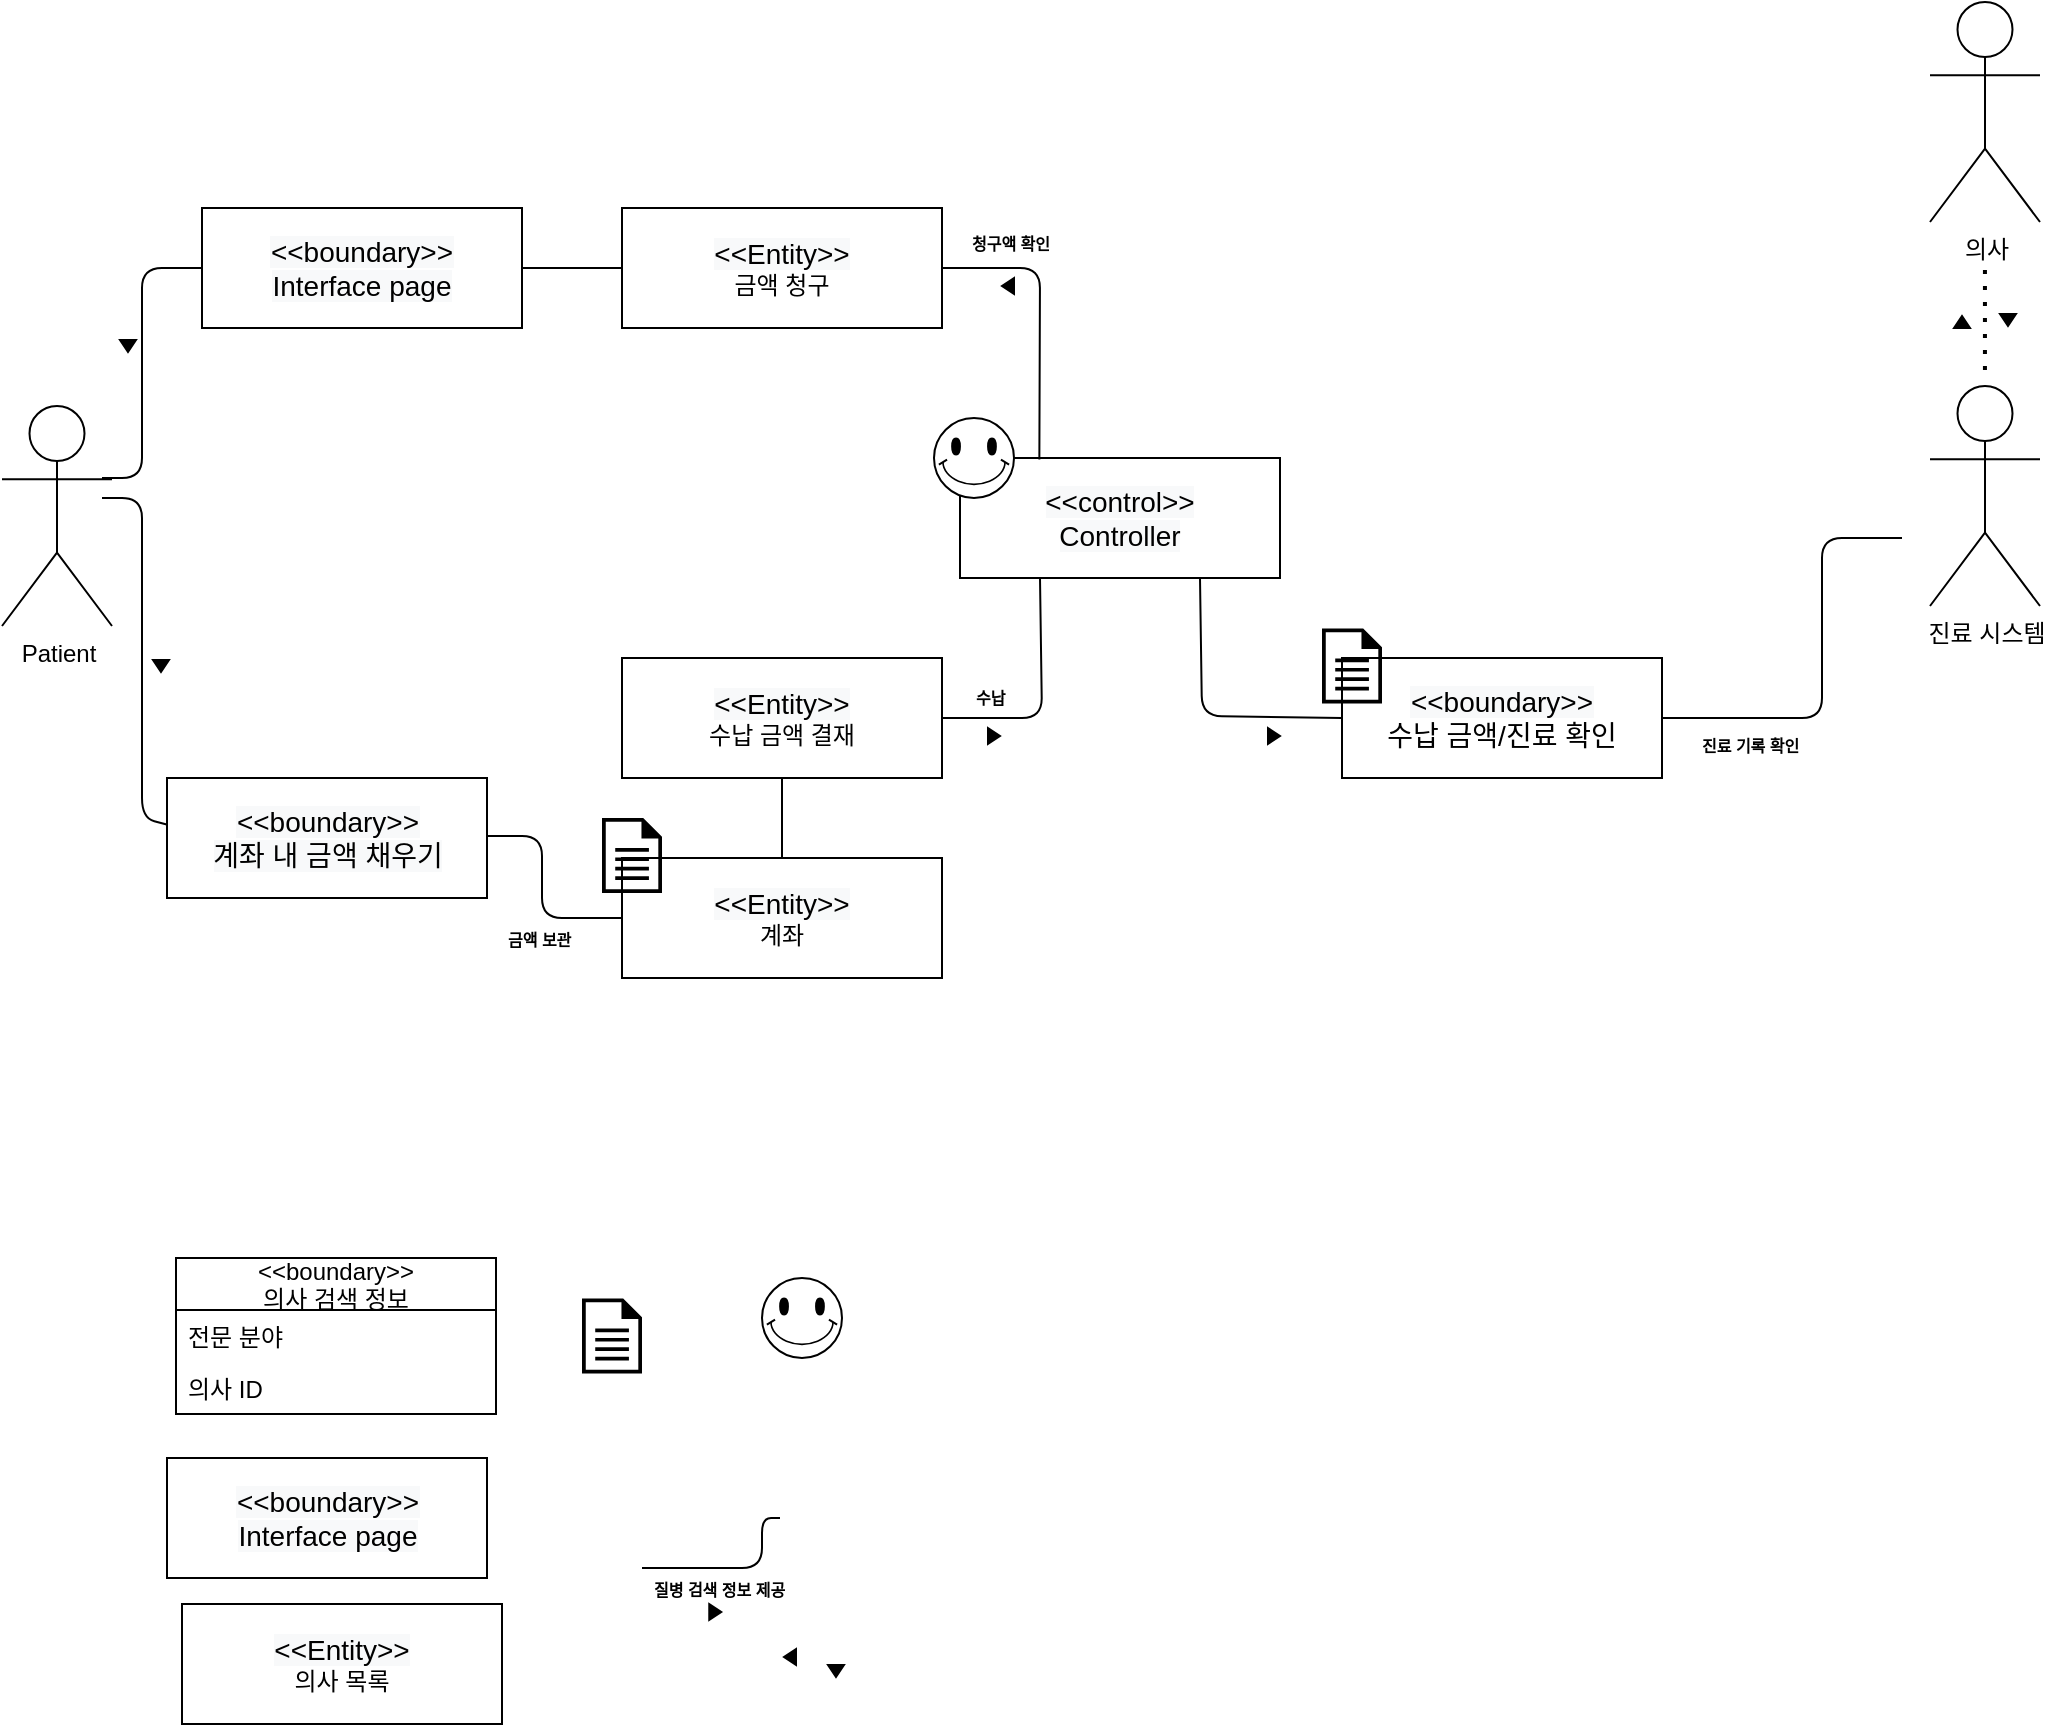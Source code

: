 <mxfile version="14.6.6" type="github">
  <diagram id="Nm7-c_R2Jto_HjvgW0n3" name="Page-1">
    <mxGraphModel dx="1319" dy="531" grid="1" gridSize="10" guides="1" tooltips="1" connect="1" arrows="1" fold="1" page="1" pageScale="1" pageWidth="827" pageHeight="1169" math="0" shadow="0">
      <root>
        <mxCell id="0" />
        <mxCell id="1" parent="0" />
        <mxCell id="Bs3N0DRWU6zoNiTPj7jI-5" value="의사" style="shape=umlActor;verticalLabelPosition=bottom;verticalAlign=top;html=1;outlineConnect=0;" parent="1" vertex="1">
          <mxGeometry x="464" y="12" width="55" height="110" as="geometry" />
        </mxCell>
        <mxCell id="Bs3N0DRWU6zoNiTPj7jI-8" value="진료 시스템" style="shape=umlActor;verticalLabelPosition=bottom;verticalAlign=top;html=1;outlineConnect=0;" parent="1" vertex="1">
          <mxGeometry x="464" y="204" width="55" height="110" as="geometry" />
        </mxCell>
        <mxCell id="EXdC40T1VhCXhn1chX8P-3" value="&#xa;&#xa;&lt;span style=&quot;color: rgb(0, 0, 0); font-family: helvetica; font-size: 14px; font-style: normal; font-weight: 400; letter-spacing: normal; text-align: center; text-indent: 0px; text-transform: none; word-spacing: 0px; background-color: rgb(248, 249, 250); display: inline; float: none;&quot;&gt;&amp;lt;&amp;lt;control&amp;gt;&amp;gt;&lt;/span&gt;&lt;br style=&quot;padding: 0px; margin: 0px; color: rgb(0, 0, 0); font-family: helvetica; font-size: 14px; font-style: normal; font-weight: 400; letter-spacing: normal; text-align: center; text-indent: 0px; text-transform: none; word-spacing: 0px; background-color: rgb(248, 249, 250);&quot;&gt;&lt;span style=&quot;color: rgb(0, 0, 0); font-family: helvetica; font-size: 14px; font-style: normal; font-weight: 400; letter-spacing: normal; text-align: center; text-indent: 0px; text-transform: none; word-spacing: 0px; background-color: rgb(248, 249, 250); display: inline; float: none;&quot;&gt;Controller&lt;/span&gt;&#xa;&#xa;" style="rounded=0;whiteSpace=wrap;html=1;" parent="1" vertex="1">
          <mxGeometry x="-21" y="240" width="160" height="60" as="geometry" />
        </mxCell>
        <mxCell id="-Jvx2exfWqLnwWXXHpkM-1" value="&lt;span style=&quot;color: rgb(0 , 0 , 0) ; font-family: &amp;#34;helvetica&amp;#34; ; font-size: 14px ; font-style: normal ; font-weight: 400 ; letter-spacing: normal ; text-align: center ; text-indent: 0px ; text-transform: none ; word-spacing: 0px ; background-color: rgb(248 , 249 , 250) ; display: inline ; float: none&quot;&gt;&amp;lt;&amp;lt;boundary&amp;gt;&amp;gt;&lt;/span&gt;&lt;br style=&quot;padding: 0px ; margin: 0px ; color: rgb(0 , 0 , 0) ; font-family: &amp;#34;helvetica&amp;#34; ; font-size: 14px ; font-style: normal ; font-weight: 400 ; letter-spacing: normal ; text-align: center ; text-indent: 0px ; text-transform: none ; word-spacing: 0px ; background-color: rgb(248 , 249 , 250)&quot;&gt;&lt;span style=&quot;color: rgb(0 , 0 , 0) ; font-family: &amp;#34;helvetica&amp;#34; ; font-size: 14px ; font-style: normal ; font-weight: 400 ; letter-spacing: normal ; text-align: center ; text-indent: 0px ; text-transform: none ; word-spacing: 0px ; background-color: rgb(248 , 249 , 250) ; display: inline ; float: none&quot;&gt;Interface page&lt;/span&gt;" style="rounded=0;whiteSpace=wrap;html=1;" vertex="1" parent="1">
          <mxGeometry x="-417.5" y="740" width="160" height="60" as="geometry" />
        </mxCell>
        <mxCell id="-Jvx2exfWqLnwWXXHpkM-2" value="" style="endArrow=none;html=1;exitX=1;exitY=0.5;exitDx=0;exitDy=0;entryX=0;entryY=0.75;entryDx=0;entryDy=0;" edge="1" parent="1">
          <mxGeometry width="50" height="50" relative="1" as="geometry">
            <mxPoint x="-180" y="795" as="sourcePoint" />
            <mxPoint x="-111" y="770" as="targetPoint" />
            <Array as="points">
              <mxPoint x="-120" y="795" />
              <mxPoint x="-120" y="770" />
            </Array>
          </mxGeometry>
        </mxCell>
        <mxCell id="-Jvx2exfWqLnwWXXHpkM-3" value="질병 검색 정보 제공" style="text;strokeColor=none;fillColor=none;align=left;verticalAlign=top;spacingLeft=4;spacingRight=4;overflow=hidden;rotatable=0;points=[[0,0.5],[1,0.5]];portConstraint=eastwest;fontSize=8;fontStyle=1" vertex="1" parent="1">
          <mxGeometry x="-180" y="795" width="80" height="20" as="geometry" />
        </mxCell>
        <mxCell id="-Jvx2exfWqLnwWXXHpkM-4" value="" style="triangle;whiteSpace=wrap;html=1;fontSize=8;strokeColor=#000000;fillColor=#000000;" vertex="1" parent="1">
          <mxGeometry x="-146.37" y="813" width="6" height="8" as="geometry" />
        </mxCell>
        <mxCell id="-Jvx2exfWqLnwWXXHpkM-5" value="&lt;&lt;boundary&gt;&gt;&#xa;의사 검색 정보" style="swimlane;fontStyle=0;childLayout=stackLayout;horizontal=1;startSize=26;fillColor=none;horizontalStack=0;resizeParent=1;resizeParentMax=0;resizeLast=0;collapsible=1;marginBottom=0;" vertex="1" parent="1">
          <mxGeometry x="-413" y="640" width="160" height="78" as="geometry" />
        </mxCell>
        <mxCell id="-Jvx2exfWqLnwWXXHpkM-6" value="전문 분야" style="text;strokeColor=none;fillColor=none;align=left;verticalAlign=top;spacingLeft=4;spacingRight=4;overflow=hidden;rotatable=0;points=[[0,0.5],[1,0.5]];portConstraint=eastwest;" vertex="1" parent="-Jvx2exfWqLnwWXXHpkM-5">
          <mxGeometry y="26" width="160" height="26" as="geometry" />
        </mxCell>
        <mxCell id="-Jvx2exfWqLnwWXXHpkM-7" value="의사 ID" style="text;strokeColor=none;fillColor=none;align=left;verticalAlign=top;spacingLeft=4;spacingRight=4;overflow=hidden;rotatable=0;points=[[0,0.5],[1,0.5]];portConstraint=eastwest;" vertex="1" parent="-Jvx2exfWqLnwWXXHpkM-5">
          <mxGeometry y="52" width="160" height="26" as="geometry" />
        </mxCell>
        <mxCell id="-Jvx2exfWqLnwWXXHpkM-8" value="" style="aspect=fixed;pointerEvents=1;shadow=0;dashed=0;html=1;strokeColor=none;labelPosition=center;verticalLabelPosition=bottom;verticalAlign=top;align=center;fillColor=#000000;shape=mxgraph.mscae.enterprise.document" vertex="1" parent="1">
          <mxGeometry x="-210" y="660.25" width="30" height="37.5" as="geometry" />
        </mxCell>
        <mxCell id="-Jvx2exfWqLnwWXXHpkM-9" value="" style="verticalLabelPosition=bottom;verticalAlign=top;html=1;shape=mxgraph.basic.smiley" vertex="1" parent="1">
          <mxGeometry x="-120" y="650" width="40" height="40" as="geometry" />
        </mxCell>
        <mxCell id="-Jvx2exfWqLnwWXXHpkM-10" value="&lt;span style=&quot;color: rgb(0 , 0 , 0) ; font-family: &amp;#34;helvetica&amp;#34; ; font-size: 14px ; font-style: normal ; font-weight: 400 ; letter-spacing: normal ; text-align: center ; text-indent: 0px ; text-transform: none ; word-spacing: 0px ; background-color: rgb(248 , 249 , 250) ; display: inline ; float: none&quot;&gt;&amp;lt;&amp;lt;Entity&amp;gt;&amp;gt;&lt;br&gt;&lt;/span&gt;의사 목록" style="rounded=0;whiteSpace=wrap;html=1;" vertex="1" parent="1">
          <mxGeometry x="-410" y="813" width="160" height="60" as="geometry" />
        </mxCell>
        <mxCell id="-Jvx2exfWqLnwWXXHpkM-13" value="" style="triangle;whiteSpace=wrap;html=1;fontSize=8;strokeColor=#000000;fillColor=#000000;rotation=90;" vertex="1" parent="1">
          <mxGeometry x="-86" y="842.5" width="6" height="8" as="geometry" />
        </mxCell>
        <mxCell id="-Jvx2exfWqLnwWXXHpkM-14" value="" style="triangle;whiteSpace=wrap;html=1;fontSize=8;strokeColor=#000000;fillColor=#000000;rotation=-180;" vertex="1" parent="1">
          <mxGeometry x="-109" y="835.5" width="6" height="8" as="geometry" />
        </mxCell>
        <mxCell id="-Jvx2exfWqLnwWXXHpkM-16" value="&lt;span style=&quot;color: rgb(0 , 0 , 0) ; font-family: &amp;#34;helvetica&amp;#34; ; font-size: 14px ; font-style: normal ; font-weight: 400 ; letter-spacing: normal ; text-align: center ; text-indent: 0px ; text-transform: none ; word-spacing: 0px ; background-color: rgb(248 , 249 , 250) ; display: inline ; float: none&quot;&gt;&amp;lt;&amp;lt;Entity&amp;gt;&amp;gt;&lt;br&gt;&lt;/span&gt;금액 청구" style="rounded=0;whiteSpace=wrap;html=1;" vertex="1" parent="1">
          <mxGeometry x="-190" y="115" width="160" height="60" as="geometry" />
        </mxCell>
        <mxCell id="-Jvx2exfWqLnwWXXHpkM-17" value="" style="endArrow=none;html=1;exitX=1;exitY=0.5;exitDx=0;exitDy=0;entryX=0.248;entryY=0.013;entryDx=0;entryDy=0;entryPerimeter=0;" edge="1" parent="1" source="-Jvx2exfWqLnwWXXHpkM-16" target="EXdC40T1VhCXhn1chX8P-3">
          <mxGeometry width="50" height="50" relative="1" as="geometry">
            <mxPoint x="-30" y="490" as="sourcePoint" />
            <mxPoint x="20" y="440" as="targetPoint" />
            <Array as="points">
              <mxPoint x="19" y="145" />
            </Array>
          </mxGeometry>
        </mxCell>
        <mxCell id="-Jvx2exfWqLnwWXXHpkM-18" value="" style="triangle;whiteSpace=wrap;html=1;fontSize=8;strokeColor=#000000;fillColor=#000000;rotation=-180;" vertex="1" parent="1">
          <mxGeometry y="150" width="6" height="8" as="geometry" />
        </mxCell>
        <mxCell id="-Jvx2exfWqLnwWXXHpkM-19" value="&lt;span style=&quot;color: rgb(0 , 0 , 0) ; font-family: &amp;#34;helvetica&amp;#34; ; font-size: 14px ; font-style: normal ; font-weight: 400 ; letter-spacing: normal ; text-align: center ; text-indent: 0px ; text-transform: none ; word-spacing: 0px ; background-color: rgb(248 , 249 , 250) ; display: inline ; float: none&quot;&gt;&amp;lt;&amp;lt;Entity&amp;gt;&amp;gt;&lt;br&gt;&lt;/span&gt;수납 금액 결재" style="rounded=0;whiteSpace=wrap;html=1;" vertex="1" parent="1">
          <mxGeometry x="-190" y="340" width="160" height="60" as="geometry" />
        </mxCell>
        <mxCell id="-Jvx2exfWqLnwWXXHpkM-20" value="" style="endArrow=none;html=1;exitX=1;exitY=0.5;exitDx=0;exitDy=0;entryX=0.25;entryY=1;entryDx=0;entryDy=0;" edge="1" parent="1" source="-Jvx2exfWqLnwWXXHpkM-19" target="EXdC40T1VhCXhn1chX8P-3">
          <mxGeometry width="50" height="50" relative="1" as="geometry">
            <mxPoint x="-20" y="150" as="sourcePoint" />
            <mxPoint x="28.68" y="250.78" as="targetPoint" />
            <Array as="points">
              <mxPoint x="20" y="370" />
            </Array>
          </mxGeometry>
        </mxCell>
        <mxCell id="-Jvx2exfWqLnwWXXHpkM-21" value="" style="triangle;whiteSpace=wrap;html=1;fontSize=8;strokeColor=#000000;fillColor=#000000;" vertex="1" parent="1">
          <mxGeometry x="-7" y="375" width="6" height="8" as="geometry" />
        </mxCell>
        <mxCell id="-Jvx2exfWqLnwWXXHpkM-22" value="수납" style="text;strokeColor=none;fillColor=none;align=left;verticalAlign=top;spacingLeft=4;spacingRight=4;overflow=hidden;rotatable=0;points=[[0,0.5],[1,0.5]];portConstraint=eastwest;fontSize=8;fontStyle=1" vertex="1" parent="1">
          <mxGeometry x="-19" y="349" width="31" height="20" as="geometry" />
        </mxCell>
        <mxCell id="-Jvx2exfWqLnwWXXHpkM-23" value="청구액 확인" style="text;strokeColor=none;fillColor=none;align=left;verticalAlign=top;spacingLeft=4;spacingRight=4;overflow=hidden;rotatable=0;points=[[0,0.5],[1,0.5]];portConstraint=eastwest;fontSize=8;fontStyle=1" vertex="1" parent="1">
          <mxGeometry x="-21" y="122" width="53" height="20" as="geometry" />
        </mxCell>
        <mxCell id="-Jvx2exfWqLnwWXXHpkM-24" value="&lt;span style=&quot;color: rgb(0 , 0 , 0) ; font-family: &amp;#34;helvetica&amp;#34; ; font-size: 14px ; font-style: normal ; font-weight: 400 ; letter-spacing: normal ; text-align: center ; text-indent: 0px ; text-transform: none ; word-spacing: 0px ; background-color: rgb(248 , 249 , 250) ; display: inline ; float: none&quot;&gt;&amp;lt;&amp;lt;boundary&amp;gt;&amp;gt;&lt;/span&gt;&lt;br style=&quot;padding: 0px ; margin: 0px ; color: rgb(0 , 0 , 0) ; font-family: &amp;#34;helvetica&amp;#34; ; font-size: 14px ; font-style: normal ; font-weight: 400 ; letter-spacing: normal ; text-align: center ; text-indent: 0px ; text-transform: none ; word-spacing: 0px ; background-color: rgb(248 , 249 , 250)&quot;&gt;&lt;span style=&quot;color: rgb(0 , 0 , 0) ; font-family: &amp;#34;helvetica&amp;#34; ; font-size: 14px ; font-style: normal ; font-weight: 400 ; letter-spacing: normal ; text-align: center ; text-indent: 0px ; text-transform: none ; word-spacing: 0px ; background-color: rgb(248 , 249 , 250) ; display: inline ; float: none&quot;&gt;Interface page&lt;/span&gt;" style="rounded=0;whiteSpace=wrap;html=1;" vertex="1" parent="1">
          <mxGeometry x="-400" y="115" width="160" height="60" as="geometry" />
        </mxCell>
        <mxCell id="-Jvx2exfWqLnwWXXHpkM-25" value="" style="endArrow=none;html=1;exitX=1;exitY=0.5;exitDx=0;exitDy=0;entryX=0;entryY=0.5;entryDx=0;entryDy=0;" edge="1" parent="1" source="-Jvx2exfWqLnwWXXHpkM-24" target="-Jvx2exfWqLnwWXXHpkM-16">
          <mxGeometry width="50" height="50" relative="1" as="geometry">
            <mxPoint x="-20" y="155" as="sourcePoint" />
            <mxPoint x="-190" y="145" as="targetPoint" />
            <Array as="points" />
          </mxGeometry>
        </mxCell>
        <mxCell id="-Jvx2exfWqLnwWXXHpkM-26" value="" style="endArrow=none;html=1;entryX=0;entryY=0.5;entryDx=0;entryDy=0;" edge="1" parent="1" target="-Jvx2exfWqLnwWXXHpkM-24">
          <mxGeometry width="50" height="50" relative="1" as="geometry">
            <mxPoint x="-450" y="250" as="sourcePoint" />
            <mxPoint x="-100" y="240" as="targetPoint" />
            <Array as="points">
              <mxPoint x="-430" y="250" />
              <mxPoint x="-430" y="145" />
            </Array>
          </mxGeometry>
        </mxCell>
        <mxCell id="-Jvx2exfWqLnwWXXHpkM-27" value="" style="endArrow=none;html=1;entryX=0.75;entryY=1;entryDx=0;entryDy=0;exitX=0;exitY=0.5;exitDx=0;exitDy=0;" edge="1" parent="1" source="-Jvx2exfWqLnwWXXHpkM-28" target="EXdC40T1VhCXhn1chX8P-3">
          <mxGeometry width="50" height="50" relative="1" as="geometry">
            <mxPoint x="250" y="369" as="sourcePoint" />
            <mxPoint x="99" y="310" as="targetPoint" />
            <Array as="points">
              <mxPoint x="100" y="369" />
            </Array>
          </mxGeometry>
        </mxCell>
        <mxCell id="-Jvx2exfWqLnwWXXHpkM-28" value="&lt;span style=&quot;color: rgb(0 , 0 , 0) ; font-family: &amp;#34;helvetica&amp;#34; ; font-size: 14px ; font-style: normal ; font-weight: 400 ; letter-spacing: normal ; text-align: center ; text-indent: 0px ; text-transform: none ; word-spacing: 0px ; background-color: rgb(248 , 249 , 250) ; display: inline ; float: none&quot;&gt;&amp;lt;&amp;lt;boundary&amp;gt;&amp;gt;&lt;/span&gt;&lt;br style=&quot;padding: 0px ; margin: 0px ; color: rgb(0 , 0 , 0) ; font-family: &amp;#34;helvetica&amp;#34; ; font-size: 14px ; font-style: normal ; font-weight: 400 ; letter-spacing: normal ; text-align: center ; text-indent: 0px ; text-transform: none ; word-spacing: 0px ; background-color: rgb(248 , 249 , 250)&quot;&gt;&lt;font face=&quot;helvetica&quot;&gt;&lt;span style=&quot;font-size: 14px&quot;&gt;수납 금액/진료 확인&lt;/span&gt;&lt;/font&gt;" style="rounded=0;whiteSpace=wrap;html=1;" vertex="1" parent="1">
          <mxGeometry x="170" y="340" width="160" height="60" as="geometry" />
        </mxCell>
        <mxCell id="-Jvx2exfWqLnwWXXHpkM-29" value="" style="triangle;whiteSpace=wrap;html=1;fontSize=8;strokeColor=#000000;fillColor=#000000;" vertex="1" parent="1">
          <mxGeometry x="133" y="375" width="6" height="8" as="geometry" />
        </mxCell>
        <mxCell id="-Jvx2exfWqLnwWXXHpkM-30" value="" style="endArrow=none;html=1;entryX=1;entryY=0.5;entryDx=0;entryDy=0;" edge="1" parent="1" target="-Jvx2exfWqLnwWXXHpkM-28">
          <mxGeometry width="50" height="50" relative="1" as="geometry">
            <mxPoint x="450" y="280" as="sourcePoint" />
            <mxPoint x="109" y="310" as="targetPoint" />
            <Array as="points">
              <mxPoint x="410" y="280" />
              <mxPoint x="410" y="370" />
            </Array>
          </mxGeometry>
        </mxCell>
        <mxCell id="-Jvx2exfWqLnwWXXHpkM-31" value="진료 기록 확인" style="text;strokeColor=none;fillColor=none;align=left;verticalAlign=top;spacingLeft=4;spacingRight=4;overflow=hidden;rotatable=0;points=[[0,0.5],[1,0.5]];portConstraint=eastwest;fontSize=8;fontStyle=1" vertex="1" parent="1">
          <mxGeometry x="344" y="373" width="80" height="20" as="geometry" />
        </mxCell>
        <mxCell id="-Jvx2exfWqLnwWXXHpkM-32" value="&lt;span style=&quot;color: rgb(0 , 0 , 0) ; font-family: &amp;#34;helvetica&amp;#34; ; font-size: 14px ; font-style: normal ; font-weight: 400 ; letter-spacing: normal ; text-align: center ; text-indent: 0px ; text-transform: none ; word-spacing: 0px ; background-color: rgb(248 , 249 , 250) ; display: inline ; float: none&quot;&gt;&amp;lt;&amp;lt;Entity&amp;gt;&amp;gt;&lt;br&gt;&lt;/span&gt;계좌" style="rounded=0;whiteSpace=wrap;html=1;" vertex="1" parent="1">
          <mxGeometry x="-190" y="440" width="160" height="60" as="geometry" />
        </mxCell>
        <mxCell id="-Jvx2exfWqLnwWXXHpkM-33" value="" style="endArrow=none;html=1;exitX=0.5;exitY=0;exitDx=0;exitDy=0;entryX=0.5;entryY=1;entryDx=0;entryDy=0;" edge="1" parent="1" source="-Jvx2exfWqLnwWXXHpkM-32" target="-Jvx2exfWqLnwWXXHpkM-19">
          <mxGeometry width="50" height="50" relative="1" as="geometry">
            <mxPoint x="-20" y="380" as="sourcePoint" />
            <mxPoint x="29" y="310" as="targetPoint" />
            <Array as="points" />
          </mxGeometry>
        </mxCell>
        <mxCell id="-Jvx2exfWqLnwWXXHpkM-34" value="&lt;span style=&quot;color: rgb(0 , 0 , 0) ; font-family: &amp;#34;helvetica&amp;#34; ; font-size: 14px ; font-style: normal ; font-weight: 400 ; letter-spacing: normal ; text-align: center ; text-indent: 0px ; text-transform: none ; word-spacing: 0px ; background-color: rgb(248 , 249 , 250) ; display: inline ; float: none&quot;&gt;&amp;lt;&amp;lt;boundary&amp;gt;&amp;gt;&lt;/span&gt;&lt;br style=&quot;padding: 0px ; margin: 0px ; color: rgb(0 , 0 , 0) ; font-family: &amp;#34;helvetica&amp;#34; ; font-size: 14px ; font-style: normal ; font-weight: 400 ; letter-spacing: normal ; text-align: center ; text-indent: 0px ; text-transform: none ; word-spacing: 0px ; background-color: rgb(248 , 249 , 250)&quot;&gt;&lt;span style=&quot;color: rgb(0 , 0 , 0) ; font-family: &amp;#34;helvetica&amp;#34; ; font-size: 14px ; font-style: normal ; font-weight: 400 ; letter-spacing: normal ; text-align: center ; text-indent: 0px ; text-transform: none ; word-spacing: 0px ; background-color: rgb(248 , 249 , 250) ; display: inline ; float: none&quot;&gt;계좌 내 금액 채우기&lt;/span&gt;" style="rounded=0;whiteSpace=wrap;html=1;" vertex="1" parent="1">
          <mxGeometry x="-417.5" y="400" width="160" height="60" as="geometry" />
        </mxCell>
        <mxCell id="-Jvx2exfWqLnwWXXHpkM-36" value="" style="endArrow=none;html=1;entryX=0;entryY=0.5;entryDx=0;entryDy=0;" edge="1" parent="1" target="-Jvx2exfWqLnwWXXHpkM-32">
          <mxGeometry width="50" height="50" relative="1" as="geometry">
            <mxPoint x="-258" y="429" as="sourcePoint" />
            <mxPoint x="-200" y="460" as="targetPoint" />
            <Array as="points">
              <mxPoint x="-230" y="429" />
              <mxPoint x="-230" y="470" />
            </Array>
          </mxGeometry>
        </mxCell>
        <mxCell id="-Jvx2exfWqLnwWXXHpkM-37" value="금액 보관" style="text;strokeColor=none;fillColor=none;align=left;verticalAlign=top;spacingLeft=4;spacingRight=4;overflow=hidden;rotatable=0;points=[[0,0.5],[1,0.5]];portConstraint=eastwest;fontSize=8;fontStyle=1" vertex="1" parent="1">
          <mxGeometry x="-253" y="470" width="53" height="20" as="geometry" />
        </mxCell>
        <mxCell id="-Jvx2exfWqLnwWXXHpkM-39" value="" style="endArrow=none;html=1;exitX=-0.001;exitY=0.388;exitDx=0;exitDy=0;exitPerimeter=0;" edge="1" parent="1" source="-Jvx2exfWqLnwWXXHpkM-34">
          <mxGeometry width="50" height="50" relative="1" as="geometry">
            <mxPoint x="-300" y="380" as="sourcePoint" />
            <mxPoint x="-450" y="260" as="targetPoint" />
            <Array as="points">
              <mxPoint x="-430" y="420" />
              <mxPoint x="-430" y="260" />
            </Array>
          </mxGeometry>
        </mxCell>
        <mxCell id="-Jvx2exfWqLnwWXXHpkM-40" value="" style="triangle;whiteSpace=wrap;html=1;fontSize=8;strokeColor=#000000;fillColor=#000000;rotation=90;" vertex="1" parent="1">
          <mxGeometry x="-423.5" y="340" width="6" height="8" as="geometry" />
        </mxCell>
        <mxCell id="-Jvx2exfWqLnwWXXHpkM-42" value="" style="triangle;whiteSpace=wrap;html=1;fontSize=8;strokeColor=#000000;fillColor=#000000;rotation=90;" vertex="1" parent="1">
          <mxGeometry x="-440" y="180" width="6" height="8" as="geometry" />
        </mxCell>
        <mxCell id="-Jvx2exfWqLnwWXXHpkM-43" value="" style="verticalLabelPosition=bottom;verticalAlign=top;html=1;shape=mxgraph.basic.smiley" vertex="1" parent="1">
          <mxGeometry x="-34" y="220" width="40" height="40" as="geometry" />
        </mxCell>
        <mxCell id="-Jvx2exfWqLnwWXXHpkM-45" value="" style="aspect=fixed;pointerEvents=1;shadow=0;dashed=0;html=1;strokeColor=none;labelPosition=center;verticalLabelPosition=bottom;verticalAlign=top;align=center;fillColor=#000000;shape=mxgraph.mscae.enterprise.document" vertex="1" parent="1">
          <mxGeometry x="-200" y="420" width="30" height="37.5" as="geometry" />
        </mxCell>
        <mxCell id="-Jvx2exfWqLnwWXXHpkM-47" value="" style="aspect=fixed;pointerEvents=1;shadow=0;dashed=0;html=1;strokeColor=none;labelPosition=center;verticalLabelPosition=bottom;verticalAlign=top;align=center;fillColor=#000000;shape=mxgraph.mscae.enterprise.document" vertex="1" parent="1">
          <mxGeometry x="160" y="325.25" width="30" height="37.5" as="geometry" />
        </mxCell>
        <mxCell id="-Jvx2exfWqLnwWXXHpkM-48" value="Patient" style="shape=umlActor;verticalLabelPosition=bottom;verticalAlign=top;html=1;outlineConnect=0;" vertex="1" parent="1">
          <mxGeometry x="-500" y="214" width="55" height="110" as="geometry" />
        </mxCell>
        <mxCell id="-Jvx2exfWqLnwWXXHpkM-49" value="" style="endArrow=none;dashed=1;html=1;dashPattern=1 3;strokeWidth=2;" edge="1" parent="1">
          <mxGeometry width="50" height="50" relative="1" as="geometry">
            <mxPoint x="491.47" y="196" as="sourcePoint" />
            <mxPoint x="491.47" y="146" as="targetPoint" />
          </mxGeometry>
        </mxCell>
        <mxCell id="-Jvx2exfWqLnwWXXHpkM-50" value="" style="triangle;whiteSpace=wrap;html=1;fontSize=8;strokeColor=#000000;fillColor=#000000;rotation=90;" vertex="1" parent="1">
          <mxGeometry x="500" y="167" width="6" height="8" as="geometry" />
        </mxCell>
        <mxCell id="-Jvx2exfWqLnwWXXHpkM-51" value="" style="triangle;whiteSpace=wrap;html=1;fontSize=8;strokeColor=#000000;fillColor=#000000;rotation=-90;" vertex="1" parent="1">
          <mxGeometry x="477" y="168" width="6" height="8" as="geometry" />
        </mxCell>
      </root>
    </mxGraphModel>
  </diagram>
</mxfile>
